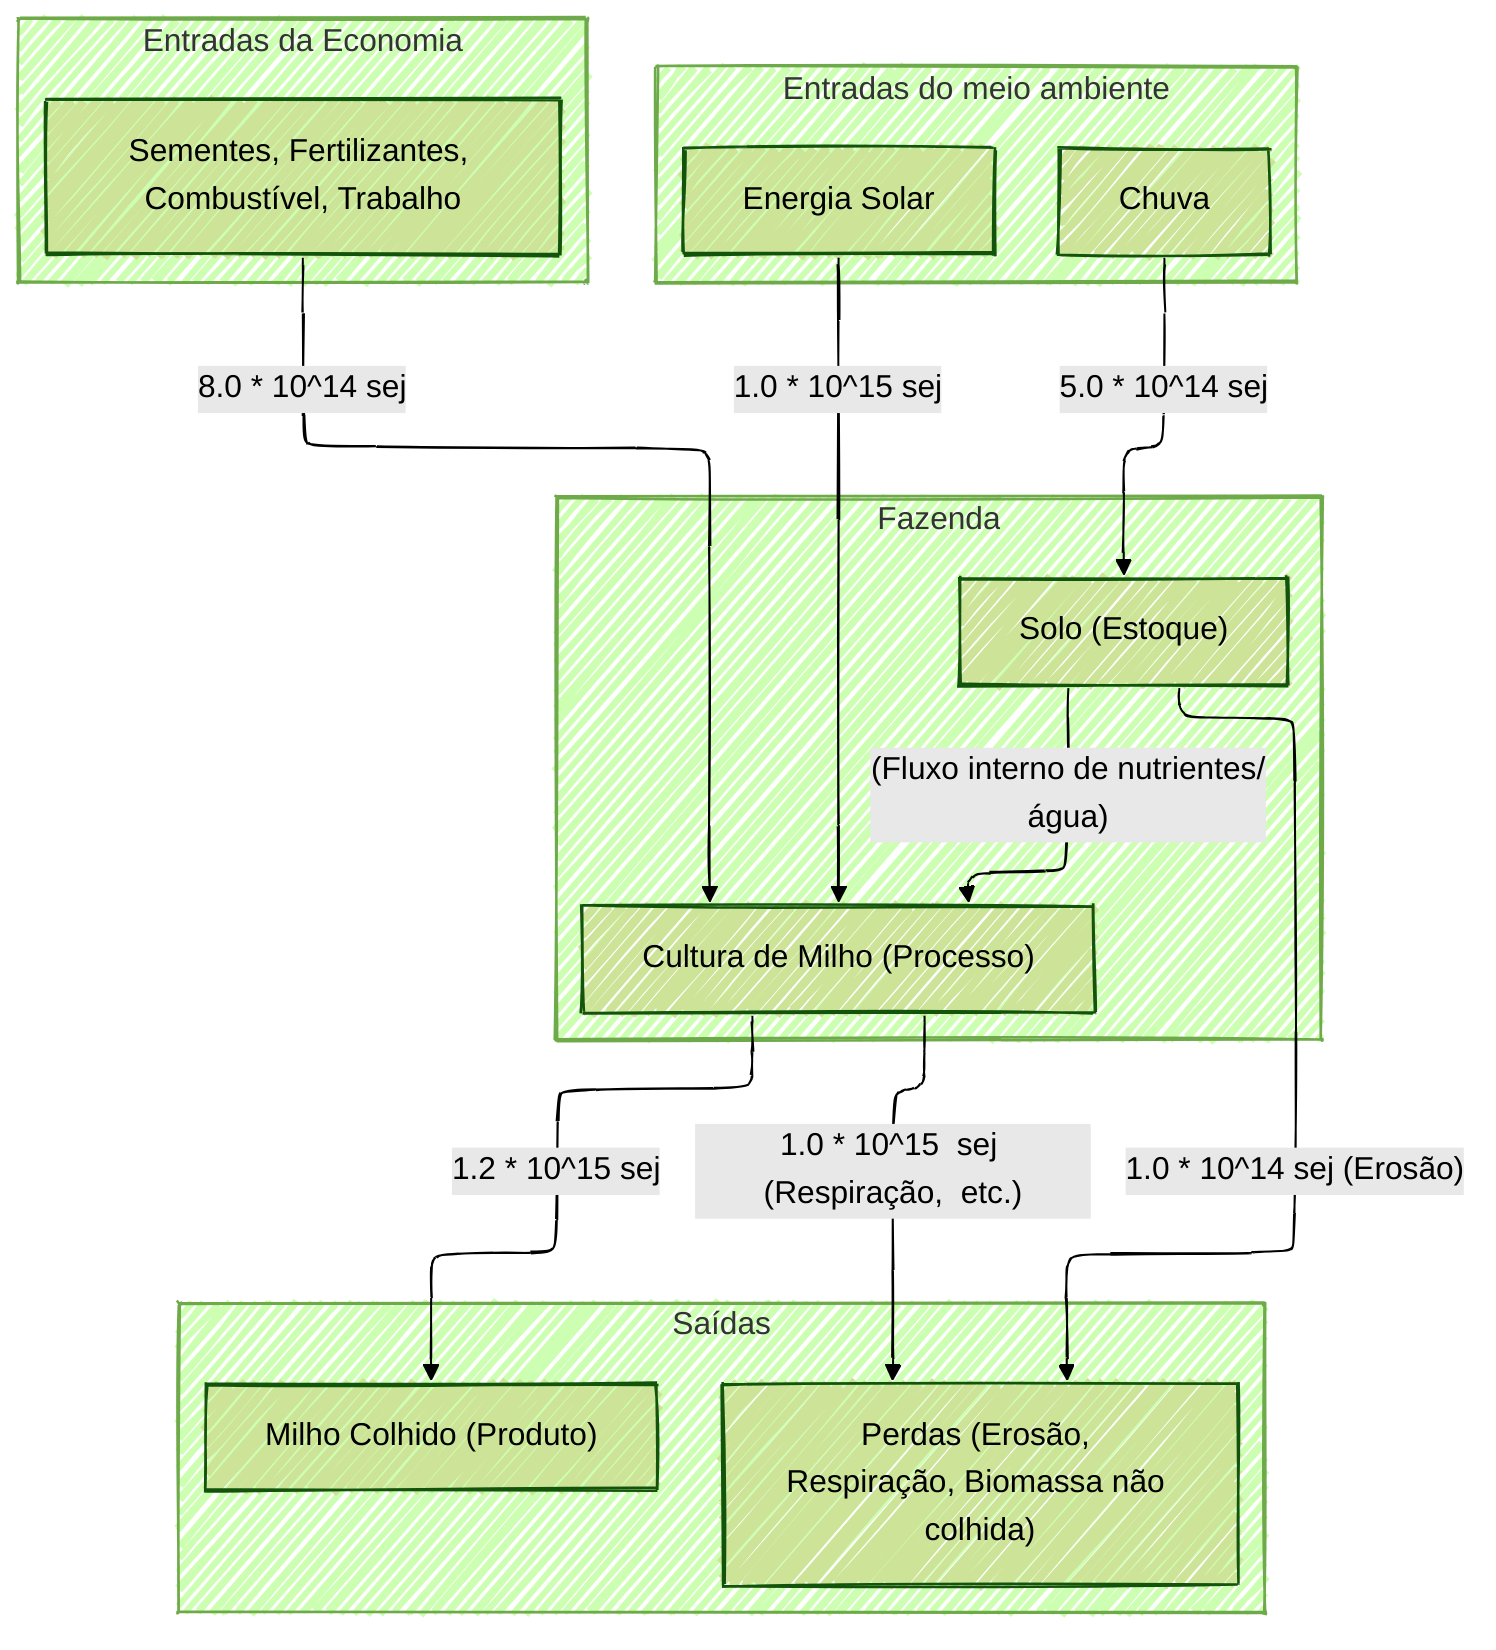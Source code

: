 ---
config:
    look: handDrawn
    theme: forest
    layout: elk
---
flowchart TD
 subgraph subGraph0["Entradas do meio ambiente"]
        Sol["Energia Solar"]
        Chuva["Chuva"]
  end
 subgraph subGraph1["Entradas da Economia"]
        InputsEcon["Sementes, Fertilizantes, Combustível, Trabalho"]
  end
 subgraph subGraph2["Fazenda"]
        Solo["Solo (Estoque)"]
        Cultura["Cultura de Milho (Processo)"]
  end
 subgraph s1["Saídas"]
        Colheita["Milho Colhido (Produto)"]
        Perdas["Perdas (Erosão, Respiração, Biomassa não colhida)"]
  end
    Sol -- "1.0 * 10^15 sej" --> Cultura
    Chuva -- "5.0 * 10^14 sej" --> Solo
    InputsEcon -- "8.0 * 10^14 sej" --> Cultura
    Solo -- (Fluxo interno de nutrientes/água) --> Cultura
    Solo -- "1.0 * 10^14  sej (Erosão)" --> Perdas
    Cultura -- "1.2 * 10^15 sej" --> Colheita
    Cultura -- "1.0 * 10^15  sej (Respiração,  etc.)" --> Perdas
    style Sol color:#000000
    style Chuva color:#000000
    style Solo color:#000000
    style Cultura color:#000000
    style Colheita color:#000000
    style Perdas color:#000000
    style InputsEcon color:#000000